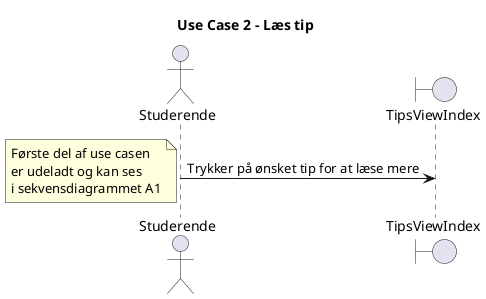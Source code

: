@startuml
title Use Case 2 - Læs tip

actor       Studerende       as stud
boundary       TipsViewIndex       as tipsindex

stud -> tipsindex: Trykker på ønsket tip for at læse mere

note left
Første del af use casen
er udeladt og kan ses
i sekvensdiagrammet A1
end note

@enduml